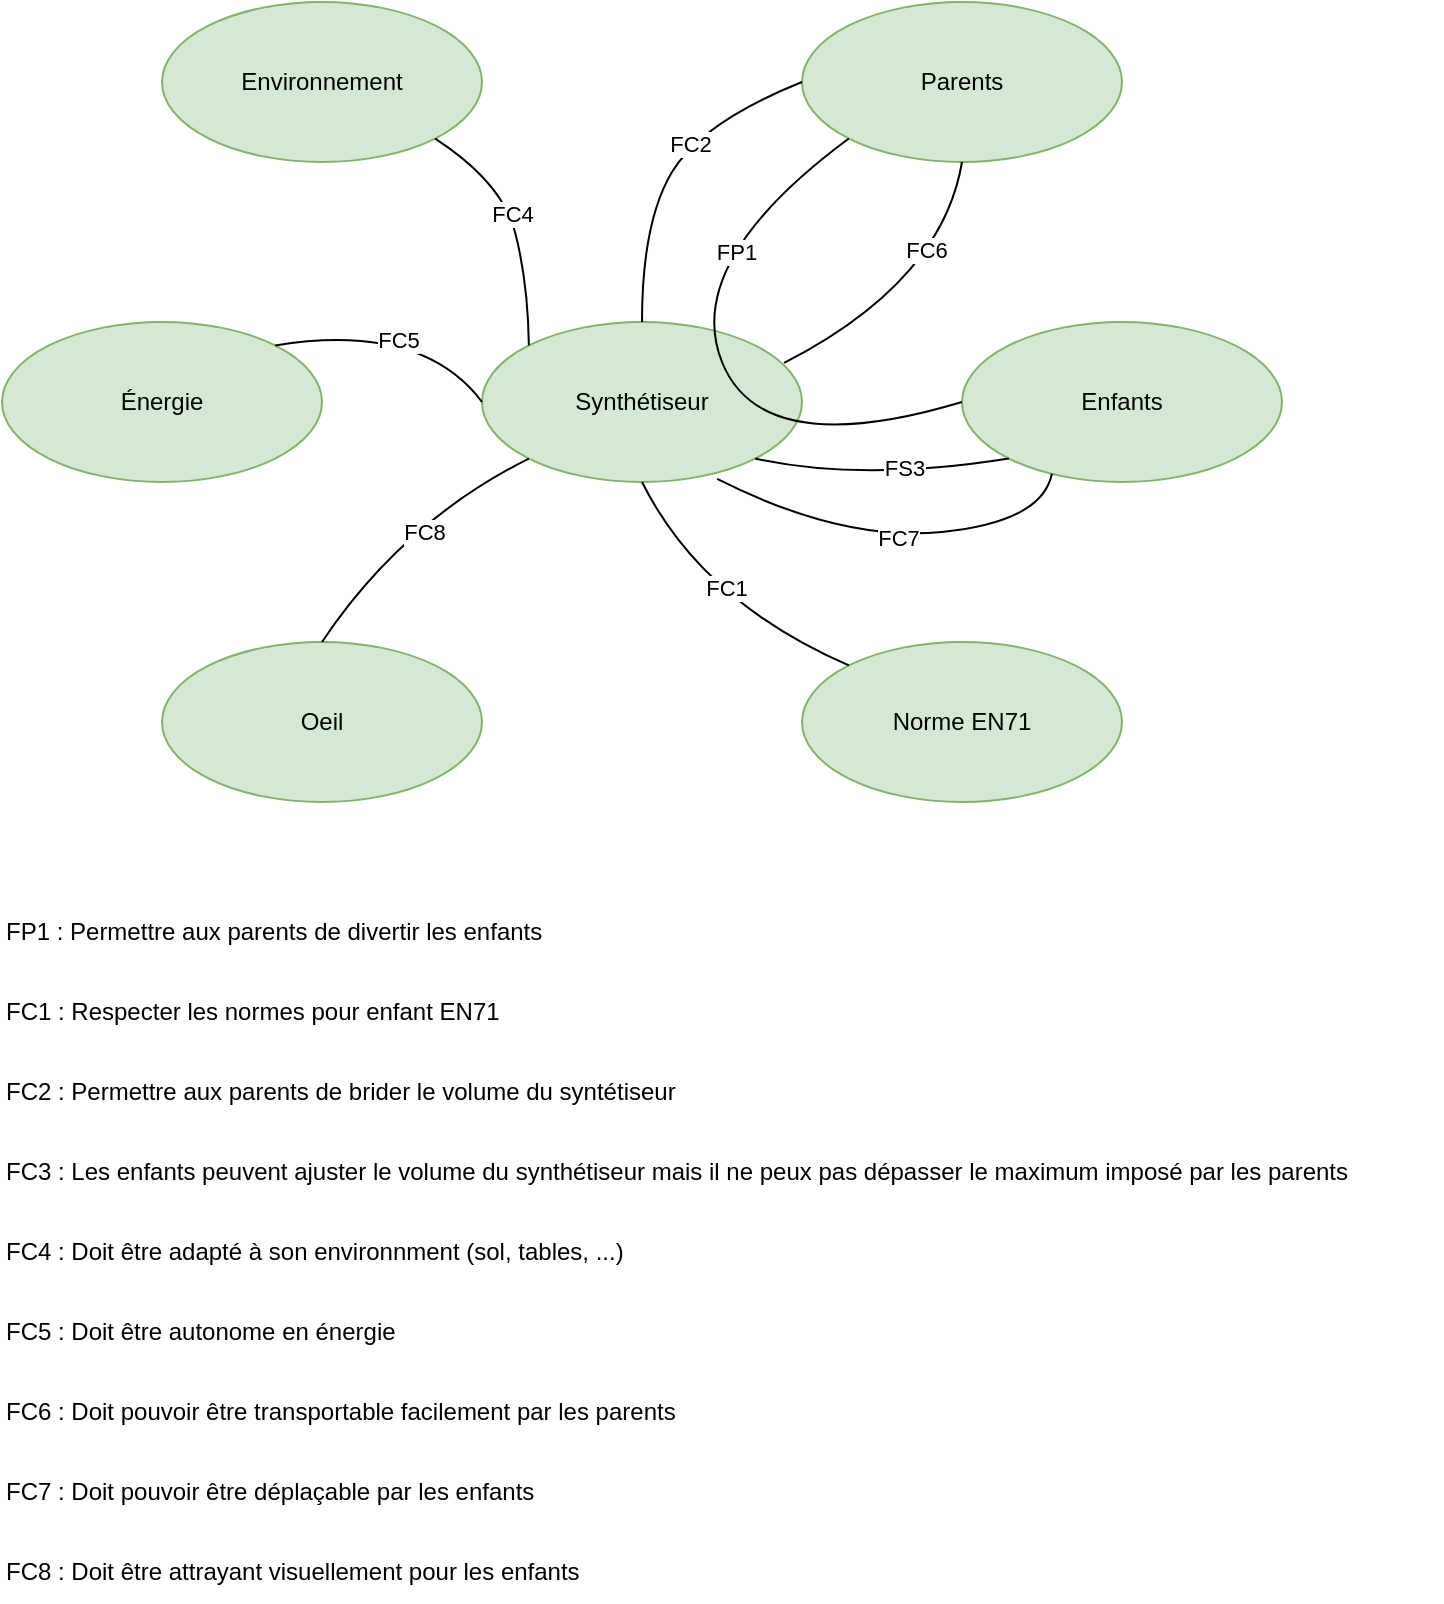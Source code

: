 <mxfile version="16.5.1" type="device"><diagram id="8F_I5TL1K3AevehGTB01" name="Page-1"><mxGraphModel dx="865" dy="541" grid="1" gridSize="10" guides="1" tooltips="1" connect="1" arrows="1" fold="1" page="1" pageScale="1" pageWidth="827" pageHeight="1169" math="0" shadow="0"><root><mxCell id="0"/><mxCell id="1" parent="0"/><mxCell id="SNNIfO-G6DZFNmEhxYFv-1" value="Synthétiseur" style="ellipse;whiteSpace=wrap;html=1;fillColor=#d5e8d4;strokeColor=#82b366;" vertex="1" parent="1"><mxGeometry x="320" y="440" width="160" height="80" as="geometry"/></mxCell><mxCell id="SNNIfO-G6DZFNmEhxYFv-8" value="Énergie" style="ellipse;whiteSpace=wrap;html=1;fillColor=#d5e8d4;strokeColor=#82b366;" vertex="1" parent="1"><mxGeometry x="80" y="440" width="160" height="80" as="geometry"/></mxCell><mxCell id="SNNIfO-G6DZFNmEhxYFv-9" value="Enfants" style="ellipse;whiteSpace=wrap;html=1;fillColor=#d5e8d4;strokeColor=#82b366;" vertex="1" parent="1"><mxGeometry x="560" y="440" width="160" height="80" as="geometry"/></mxCell><mxCell id="SNNIfO-G6DZFNmEhxYFv-10" value="Environnement" style="ellipse;whiteSpace=wrap;html=1;fillColor=#d5e8d4;strokeColor=#82b366;" vertex="1" parent="1"><mxGeometry x="160" y="280" width="160" height="80" as="geometry"/></mxCell><mxCell id="SNNIfO-G6DZFNmEhxYFv-11" value="Oeil" style="ellipse;whiteSpace=wrap;html=1;fillColor=#d5e8d4;strokeColor=#82b366;" vertex="1" parent="1"><mxGeometry x="160" y="600" width="160" height="80" as="geometry"/></mxCell><mxCell id="SNNIfO-G6DZFNmEhxYFv-12" value="Parents" style="ellipse;whiteSpace=wrap;html=1;fillColor=#d5e8d4;strokeColor=#82b366;" vertex="1" parent="1"><mxGeometry x="480" y="280" width="160" height="80" as="geometry"/></mxCell><mxCell id="SNNIfO-G6DZFNmEhxYFv-13" value="Norme EN71" style="ellipse;whiteSpace=wrap;html=1;fillColor=#d5e8d4;strokeColor=#82b366;" vertex="1" parent="1"><mxGeometry x="480" y="600" width="160" height="80" as="geometry"/></mxCell><mxCell id="SNNIfO-G6DZFNmEhxYFv-14" value="" style="curved=1;endArrow=none;html=1;rounded=0;entryX=0;entryY=1;entryDx=0;entryDy=0;exitX=0;exitY=0.5;exitDx=0;exitDy=0;endFill=0;" edge="1" parent="1" source="SNNIfO-G6DZFNmEhxYFv-9" target="SNNIfO-G6DZFNmEhxYFv-12"><mxGeometry width="50" height="50" relative="1" as="geometry"><mxPoint x="410" y="410" as="sourcePoint"/><mxPoint x="460" y="360" as="targetPoint"/><Array as="points"><mxPoint x="460" y="510"/><mxPoint x="420" y="410"/></Array></mxGeometry></mxCell><mxCell id="SNNIfO-G6DZFNmEhxYFv-25" value="FP1" style="edgeLabel;html=1;align=center;verticalAlign=middle;resizable=0;points=[];" vertex="1" connectable="0" parent="SNNIfO-G6DZFNmEhxYFv-14"><mxGeometry x="0.494" y="-13" relative="1" as="geometry"><mxPoint y="-1" as="offset"/></mxGeometry></mxCell><mxCell id="SNNIfO-G6DZFNmEhxYFv-15" value="" style="curved=1;endArrow=none;html=1;rounded=0;exitX=0.5;exitY=0;exitDx=0;exitDy=0;entryX=0;entryY=0.5;entryDx=0;entryDy=0;endFill=0;" edge="1" parent="1" source="SNNIfO-G6DZFNmEhxYFv-1" target="SNNIfO-G6DZFNmEhxYFv-12"><mxGeometry width="50" height="50" relative="1" as="geometry"><mxPoint x="340" y="410" as="sourcePoint"/><mxPoint x="390" y="360" as="targetPoint"/><Array as="points"><mxPoint x="400" y="390"/><mxPoint x="430" y="340"/></Array></mxGeometry></mxCell><mxCell id="SNNIfO-G6DZFNmEhxYFv-24" value="FC2" style="edgeLabel;html=1;align=center;verticalAlign=middle;resizable=0;points=[];" vertex="1" connectable="0" parent="SNNIfO-G6DZFNmEhxYFv-15"><mxGeometry x="0.179" relative="1" as="geometry"><mxPoint as="offset"/></mxGeometry></mxCell><mxCell id="SNNIfO-G6DZFNmEhxYFv-16" value="" style="curved=1;endArrow=none;html=1;rounded=0;exitX=0.944;exitY=0.256;exitDx=0;exitDy=0;exitPerimeter=0;entryX=0.5;entryY=1;entryDx=0;entryDy=0;endFill=0;" edge="1" parent="1" source="SNNIfO-G6DZFNmEhxYFv-1" target="SNNIfO-G6DZFNmEhxYFv-12"><mxGeometry width="50" height="50" relative="1" as="geometry"><mxPoint x="510" y="440" as="sourcePoint"/><mxPoint x="560" y="390" as="targetPoint"/><Array as="points"><mxPoint x="550" y="420"/></Array></mxGeometry></mxCell><mxCell id="SNNIfO-G6DZFNmEhxYFv-23" value="FC6" style="edgeLabel;html=1;align=center;verticalAlign=middle;resizable=0;points=[];" vertex="1" connectable="0" parent="SNNIfO-G6DZFNmEhxYFv-16"><mxGeometry x="0.377" y="11" relative="1" as="geometry"><mxPoint as="offset"/></mxGeometry></mxCell><mxCell id="SNNIfO-G6DZFNmEhxYFv-17" value="" style="curved=1;endArrow=none;html=1;rounded=0;exitX=1;exitY=1;exitDx=0;exitDy=0;entryX=0;entryY=1;entryDx=0;entryDy=0;endFill=0;" edge="1" parent="1" source="SNNIfO-G6DZFNmEhxYFv-1" target="SNNIfO-G6DZFNmEhxYFv-9"><mxGeometry width="50" height="50" relative="1" as="geometry"><mxPoint x="490" y="570" as="sourcePoint"/><mxPoint x="540" y="520" as="targetPoint"/><Array as="points"><mxPoint x="510" y="520"/></Array></mxGeometry></mxCell><mxCell id="SNNIfO-G6DZFNmEhxYFv-32" value="FS3" style="edgeLabel;html=1;align=center;verticalAlign=middle;resizable=0;points=[];" vertex="1" connectable="0" parent="SNNIfO-G6DZFNmEhxYFv-17"><mxGeometry x="0.185" y="4" relative="1" as="geometry"><mxPoint as="offset"/></mxGeometry></mxCell><mxCell id="SNNIfO-G6DZFNmEhxYFv-18" value="" style="curved=1;endArrow=none;html=1;rounded=0;exitX=0.735;exitY=0.981;exitDx=0;exitDy=0;exitPerimeter=0;entryX=0.281;entryY=0.948;entryDx=0;entryDy=0;entryPerimeter=0;endFill=0;" edge="1" parent="1" source="SNNIfO-G6DZFNmEhxYFv-1" target="SNNIfO-G6DZFNmEhxYFv-9"><mxGeometry width="50" height="50" relative="1" as="geometry"><mxPoint x="520" y="580" as="sourcePoint"/><mxPoint x="570" y="530" as="targetPoint"/><Array as="points"><mxPoint x="500" y="550"/><mxPoint x="600" y="540"/></Array></mxGeometry></mxCell><mxCell id="SNNIfO-G6DZFNmEhxYFv-31" value="FC7" style="edgeLabel;html=1;align=center;verticalAlign=middle;resizable=0;points=[];" vertex="1" connectable="0" parent="SNNIfO-G6DZFNmEhxYFv-18"><mxGeometry x="0.007" y="-1" relative="1" as="geometry"><mxPoint as="offset"/></mxGeometry></mxCell><mxCell id="SNNIfO-G6DZFNmEhxYFv-19" value="" style="curved=1;endArrow=none;html=1;rounded=0;entryX=1;entryY=1;entryDx=0;entryDy=0;exitX=0;exitY=0;exitDx=0;exitDy=0;endFill=0;" edge="1" parent="1" source="SNNIfO-G6DZFNmEhxYFv-1" target="SNNIfO-G6DZFNmEhxYFv-10"><mxGeometry width="50" height="50" relative="1" as="geometry"><mxPoint x="310" y="430" as="sourcePoint"/><mxPoint x="360" y="380" as="targetPoint"/><Array as="points"><mxPoint x="343" y="420"/><mxPoint x="330" y="370"/></Array></mxGeometry></mxCell><mxCell id="SNNIfO-G6DZFNmEhxYFv-27" value="FC4" style="edgeLabel;html=1;align=center;verticalAlign=middle;resizable=0;points=[];" vertex="1" connectable="0" parent="SNNIfO-G6DZFNmEhxYFv-19"><mxGeometry x="0.084" y="-1" relative="1" as="geometry"><mxPoint as="offset"/></mxGeometry></mxCell><mxCell id="SNNIfO-G6DZFNmEhxYFv-20" value="" style="curved=1;endArrow=none;html=1;rounded=0;entryX=1;entryY=0;entryDx=0;entryDy=0;exitX=0;exitY=0.5;exitDx=0;exitDy=0;endFill=0;" edge="1" parent="1" source="SNNIfO-G6DZFNmEhxYFv-1" target="SNNIfO-G6DZFNmEhxYFv-8"><mxGeometry width="50" height="50" relative="1" as="geometry"><mxPoint x="270" y="440" as="sourcePoint"/><mxPoint x="320" y="390" as="targetPoint"/><Array as="points"><mxPoint x="290" y="440"/></Array></mxGeometry></mxCell><mxCell id="SNNIfO-G6DZFNmEhxYFv-28" value="FC5" style="edgeLabel;html=1;align=center;verticalAlign=middle;resizable=0;points=[];" vertex="1" connectable="0" parent="SNNIfO-G6DZFNmEhxYFv-20"><mxGeometry x="0.026" y="7" relative="1" as="geometry"><mxPoint as="offset"/></mxGeometry></mxCell><mxCell id="SNNIfO-G6DZFNmEhxYFv-21" value="" style="curved=1;endArrow=none;html=1;rounded=0;entryX=0.5;entryY=0;entryDx=0;entryDy=0;exitX=0;exitY=1;exitDx=0;exitDy=0;endFill=0;" edge="1" parent="1" source="SNNIfO-G6DZFNmEhxYFv-1" target="SNNIfO-G6DZFNmEhxYFv-11"><mxGeometry width="50" height="50" relative="1" as="geometry"><mxPoint x="320" y="600" as="sourcePoint"/><mxPoint x="370" y="550" as="targetPoint"/><Array as="points"><mxPoint x="280" y="540"/></Array></mxGeometry></mxCell><mxCell id="SNNIfO-G6DZFNmEhxYFv-29" value="FC8" style="edgeLabel;html=1;align=center;verticalAlign=middle;resizable=0;points=[];" vertex="1" connectable="0" parent="SNNIfO-G6DZFNmEhxYFv-21"><mxGeometry x="-0.118" y="9" relative="1" as="geometry"><mxPoint as="offset"/></mxGeometry></mxCell><mxCell id="SNNIfO-G6DZFNmEhxYFv-22" value="" style="curved=1;endArrow=none;html=1;rounded=0;exitX=0.5;exitY=1;exitDx=0;exitDy=0;entryX=0;entryY=0;entryDx=0;entryDy=0;endFill=0;" edge="1" parent="1" source="SNNIfO-G6DZFNmEhxYFv-1" target="SNNIfO-G6DZFNmEhxYFv-13"><mxGeometry width="50" height="50" relative="1" as="geometry"><mxPoint x="410" y="620" as="sourcePoint"/><mxPoint x="440" y="640" as="targetPoint"/><Array as="points"><mxPoint x="430" y="580"/></Array></mxGeometry></mxCell><mxCell id="SNNIfO-G6DZFNmEhxYFv-30" value="FC1" style="edgeLabel;html=1;align=center;verticalAlign=middle;resizable=0;points=[];" vertex="1" connectable="0" parent="SNNIfO-G6DZFNmEhxYFv-22"><mxGeometry x="0.022" y="11" relative="1" as="geometry"><mxPoint as="offset"/></mxGeometry></mxCell><mxCell id="SNNIfO-G6DZFNmEhxYFv-33" value="FP1 : Permettre aux parents de divertir les enfants" style="text;html=1;strokeColor=none;fillColor=none;align=left;verticalAlign=middle;whiteSpace=wrap;rounded=0;" vertex="1" parent="1"><mxGeometry x="80" y="730" width="480" height="30" as="geometry"/></mxCell><mxCell id="SNNIfO-G6DZFNmEhxYFv-34" value="FC1 : Respecter les normes pour enfant EN71" style="text;html=1;strokeColor=none;fillColor=none;align=left;verticalAlign=middle;whiteSpace=wrap;rounded=0;" vertex="1" parent="1"><mxGeometry x="80" y="770" width="520" height="30" as="geometry"/></mxCell><mxCell id="SNNIfO-G6DZFNmEhxYFv-35" value="FC2 : Permettre aux parents de brider le volume du syntétiseur" style="text;html=1;strokeColor=none;fillColor=none;align=left;verticalAlign=middle;whiteSpace=wrap;rounded=0;" vertex="1" parent="1"><mxGeometry x="80" y="810" width="520" height="30" as="geometry"/></mxCell><mxCell id="SNNIfO-G6DZFNmEhxYFv-36" value="FC3 : Les enfants peuvent ajuster le volume du synthétiseur mais il ne peux pas dépasser le maximum imposé par les parents" style="text;html=1;strokeColor=none;fillColor=none;align=left;verticalAlign=middle;whiteSpace=wrap;rounded=0;" vertex="1" parent="1"><mxGeometry x="80" y="850" width="720" height="30" as="geometry"/></mxCell><mxCell id="SNNIfO-G6DZFNmEhxYFv-37" value="FC4 : Doit être adapté à son environnment (sol, tables, ...)" style="text;html=1;strokeColor=none;fillColor=none;align=left;verticalAlign=middle;whiteSpace=wrap;rounded=0;" vertex="1" parent="1"><mxGeometry x="80" y="890" width="520" height="30" as="geometry"/></mxCell><mxCell id="SNNIfO-G6DZFNmEhxYFv-38" value="FC5 : Doit être autonome en énergie" style="text;html=1;strokeColor=none;fillColor=none;align=left;verticalAlign=middle;whiteSpace=wrap;rounded=0;" vertex="1" parent="1"><mxGeometry x="80" y="930" width="520" height="30" as="geometry"/></mxCell><mxCell id="SNNIfO-G6DZFNmEhxYFv-39" value="FC6 : Doit pouvoir être transportable facilement par les parents" style="text;html=1;strokeColor=none;fillColor=none;align=left;verticalAlign=middle;whiteSpace=wrap;rounded=0;" vertex="1" parent="1"><mxGeometry x="80" y="970" width="520" height="30" as="geometry"/></mxCell><mxCell id="SNNIfO-G6DZFNmEhxYFv-40" value="FC7 : Doit pouvoir être déplaçable par les enfants" style="text;html=1;strokeColor=none;fillColor=none;align=left;verticalAlign=middle;whiteSpace=wrap;rounded=0;" vertex="1" parent="1"><mxGeometry x="80" y="1010" width="520" height="30" as="geometry"/></mxCell><mxCell id="SNNIfO-G6DZFNmEhxYFv-41" value="FC8 : Doit être attrayant visuellement pour les enfants" style="text;html=1;strokeColor=none;fillColor=none;align=left;verticalAlign=middle;whiteSpace=wrap;rounded=0;" vertex="1" parent="1"><mxGeometry x="80" y="1050" width="520" height="30" as="geometry"/></mxCell></root></mxGraphModel></diagram></mxfile>